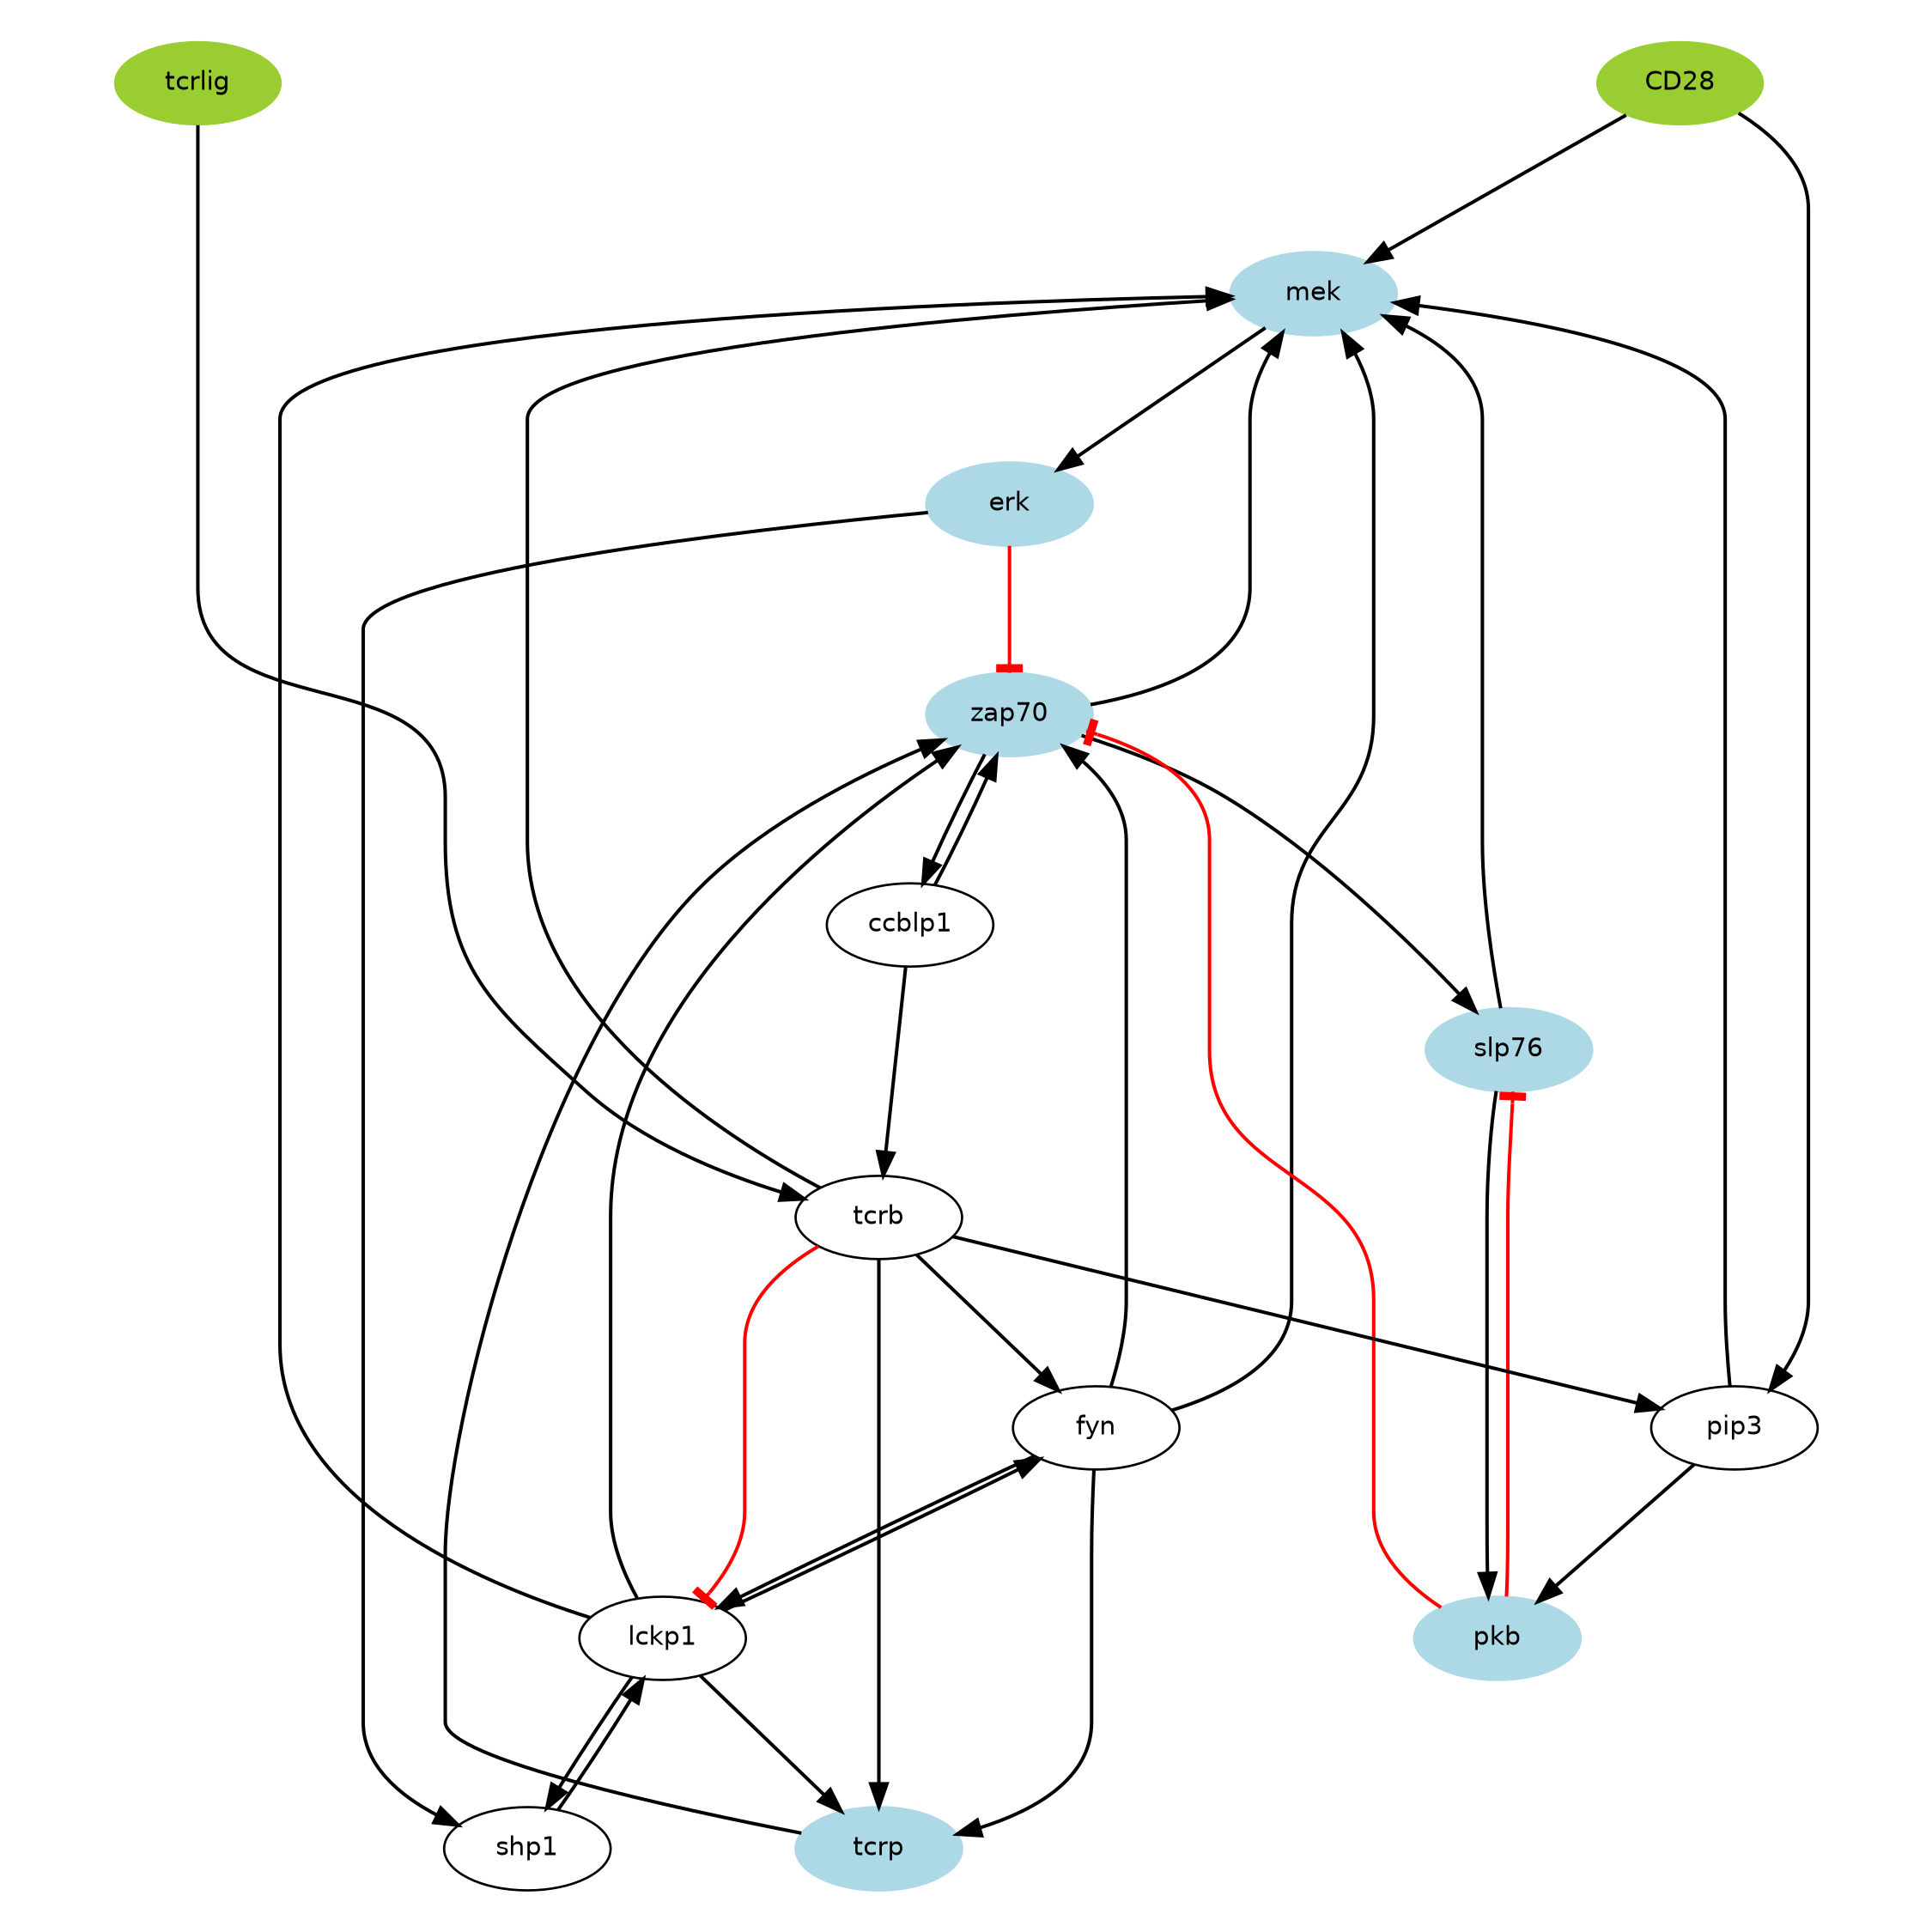 digraph foo {
	graph [splines=TRUE, size="15,15", bgcolor=white, ratio=fill, pad="0.5,0.5", dpi=72, fontcolor=black, rank=same, rankdir=TB];
	node [label="\N", fontsize=22, fontname=Helvetica, style="filled,bold", shape=circle, fixedsize=TRUE, fillcolor=transparent, color=black, fontcolor=black, height="0.5", width="0.75"];
	edge [headport=center, style=solid, penwidth=1, weight="1.0", arrowsize=2, minlen=3, color=black, dir=none, fontcolor=black, arrowhead=none, arrowtail=none, fontsize=14, labelfontsize=11];
	graph [bb="0 0 1954 1836"];
	subgraph 0 {
		graph [rank=source,
			bb=""];
		CD28 [label=CD28, style=filled, shape=ellipse, fixedsize=FALSE, fillcolor=olivedrab3, color=olivedrab3, height=1, width=2];
		tcrlig [label=tcrlig, style=filled, shape=ellipse, fixedsize=FALSE, fillcolor=olivedrab3, color=olivedrab3, height=1, width=2];
	}
	subgraph 1 {
		graph [rank=sink,
			bb=""];
	}
	fyn [label=fyn, style="filled, bold", shape=ellipse, fixedsize=FALSE, fillcolor=white, height=1, width=2];
	zap70 [label=zap70, style="filled, bold", shape=ellipse, fixedsize=FALSE, fillcolor=lightblue, color=lightblue, height=1, width=2];
	erk [label=erk, style="filled, bold", shape=ellipse, fixedsize=FALSE, fillcolor=lightblue, color=lightblue, height=1, width=2];
	lckp1 [label=lckp1, style="filled, bold", shape=ellipse, fixedsize=FALSE, fillcolor=white, height=1, width=2];
	slp76 [label=slp76, style="filled, bold", shape=ellipse, fixedsize=FALSE, fillcolor=lightblue, color=lightblue, height=1, width=2];
	pkb [label=pkb, style="filled, bold", shape=ellipse, fixedsize=FALSE, fillcolor=lightblue, color=lightblue, height=1, width=2];
	mek [label=mek, style="filled, bold", shape=ellipse, fixedsize=FALSE, fillcolor=lightblue, color=lightblue, height=1, width=2];
	shp1 [label=shp1, style="filled, bold", shape=ellipse, fixedsize=FALSE, fillcolor=white, height=1, width=2];
	tcrb [label=tcrb, style="filled, bold", shape=ellipse, fixedsize=FALSE, fillcolor=white, height=1, width=2];
	pip3 [label=pip3, style="filled, bold", shape=ellipse, fixedsize=FALSE, fillcolor=white, height=1, width=2];
	ccblp1 [label=ccblp1, style="filled, bold", shape=ellipse, fixedsize=FALSE, fillcolor=white, height=1, width=2];
	tcrp [label=tcrp, style="filled, bold", shape=ellipse, fixedsize=FALSE, fillcolor=lightblue, color=lightblue, height=1, width=2];
	fyn -> tcrp:center [penwidth=3, weight=1, dir=forward, arrowhead=normal];
	fyn -> lckp1:center [penwidth=3, weight=1, dir=forward, arrowhead=normal];
	fyn -> mek:center [penwidth=3, weight=1, dir=forward, arrowhead=normal];
	fyn -> zap70:center [penwidth=3, weight=1, dir=forward, arrowhead=normal];
	zap70 -> ccblp1:center [penwidth=3, weight=1, dir=forward, arrowhead=normal];
	zap70 -> slp76:center [penwidth=3, weight=1, dir=forward, arrowhead=normal];
	zap70 -> mek:center [penwidth=3, weight=1, dir=forward, arrowhead=normal];
	erk -> shp1:center [penwidth=3, weight=1, dir=forward, arrowhead=normal];
	erk -> zap70:center [penwidth=3, weight=1, color=red, dir=forward, arrowhead=tee];
	lckp1 -> fyn:center [penwidth=3, weight=1, dir=forward, arrowhead=normal];
	lckp1 -> shp1:center [penwidth=3, weight=1, dir=forward, arrowhead=normal];
	lckp1 -> tcrp:center [penwidth=3, weight=1, dir=forward, arrowhead=normal];
	lckp1 -> mek:center [penwidth=3, weight=1, dir=forward, arrowhead=normal];
	lckp1 -> zap70:center [penwidth=3, weight=1, dir=forward, arrowhead=normal];
	slp76 -> pkb:center [penwidth=3, weight=1, dir=forward, arrowhead=normal];
	slp76 -> mek:center [penwidth=3, weight=1, dir=forward, arrowhead=normal];
	CD28 -> pip3:center [penwidth=3, weight=1, dir=forward, arrowhead=normal];
	CD28 -> mek:center [penwidth=3, weight=1, dir=forward, arrowhead=normal];
	pkb -> zap70:center [penwidth=3, weight=1, color=red, dir=forward, arrowhead=tee];
	pkb -> slp76:center [penwidth=3, weight=1, color=red, dir=forward, arrowhead=tee];
	mek -> erk:center [penwidth=3, weight=1, dir=forward, arrowhead=normal];
	shp1 -> lckp1:center [penwidth=3, weight=1, dir=forward, arrowhead=normal];
	tcrb -> fyn:center [penwidth=3, weight=1, dir=forward, arrowhead=normal];
	tcrb -> tcrp:center [penwidth=3, weight=1, dir=forward, arrowhead=normal];
	tcrb -> lckp1:center [penwidth=3, weight=1, color=red, dir=forward, arrowhead=tee];
	tcrb -> pip3:center [penwidth=3, weight=1, dir=forward, arrowhead=normal];
	tcrb -> mek:center [penwidth=3, weight=1, dir=forward, arrowhead=normal];
	pip3 -> pkb:center [penwidth=3, weight=1, dir=forward, arrowhead=normal];
	pip3 -> mek:center [penwidth=3, weight=1, dir=forward, arrowhead=normal];
	tcrlig -> tcrb:center [penwidth=3, weight=1, dir=forward, arrowhead=normal];
	ccblp1 -> zap70:center [penwidth=3, weight=1, dir=forward, arrowhead=normal];
	ccblp1 -> tcrb:center [penwidth=3, weight=1, dir=forward, arrowhead=normal];
	tcrp -> zap70:center [penwidth=3, weight=1, dir=forward, arrowhead=normal];
}
